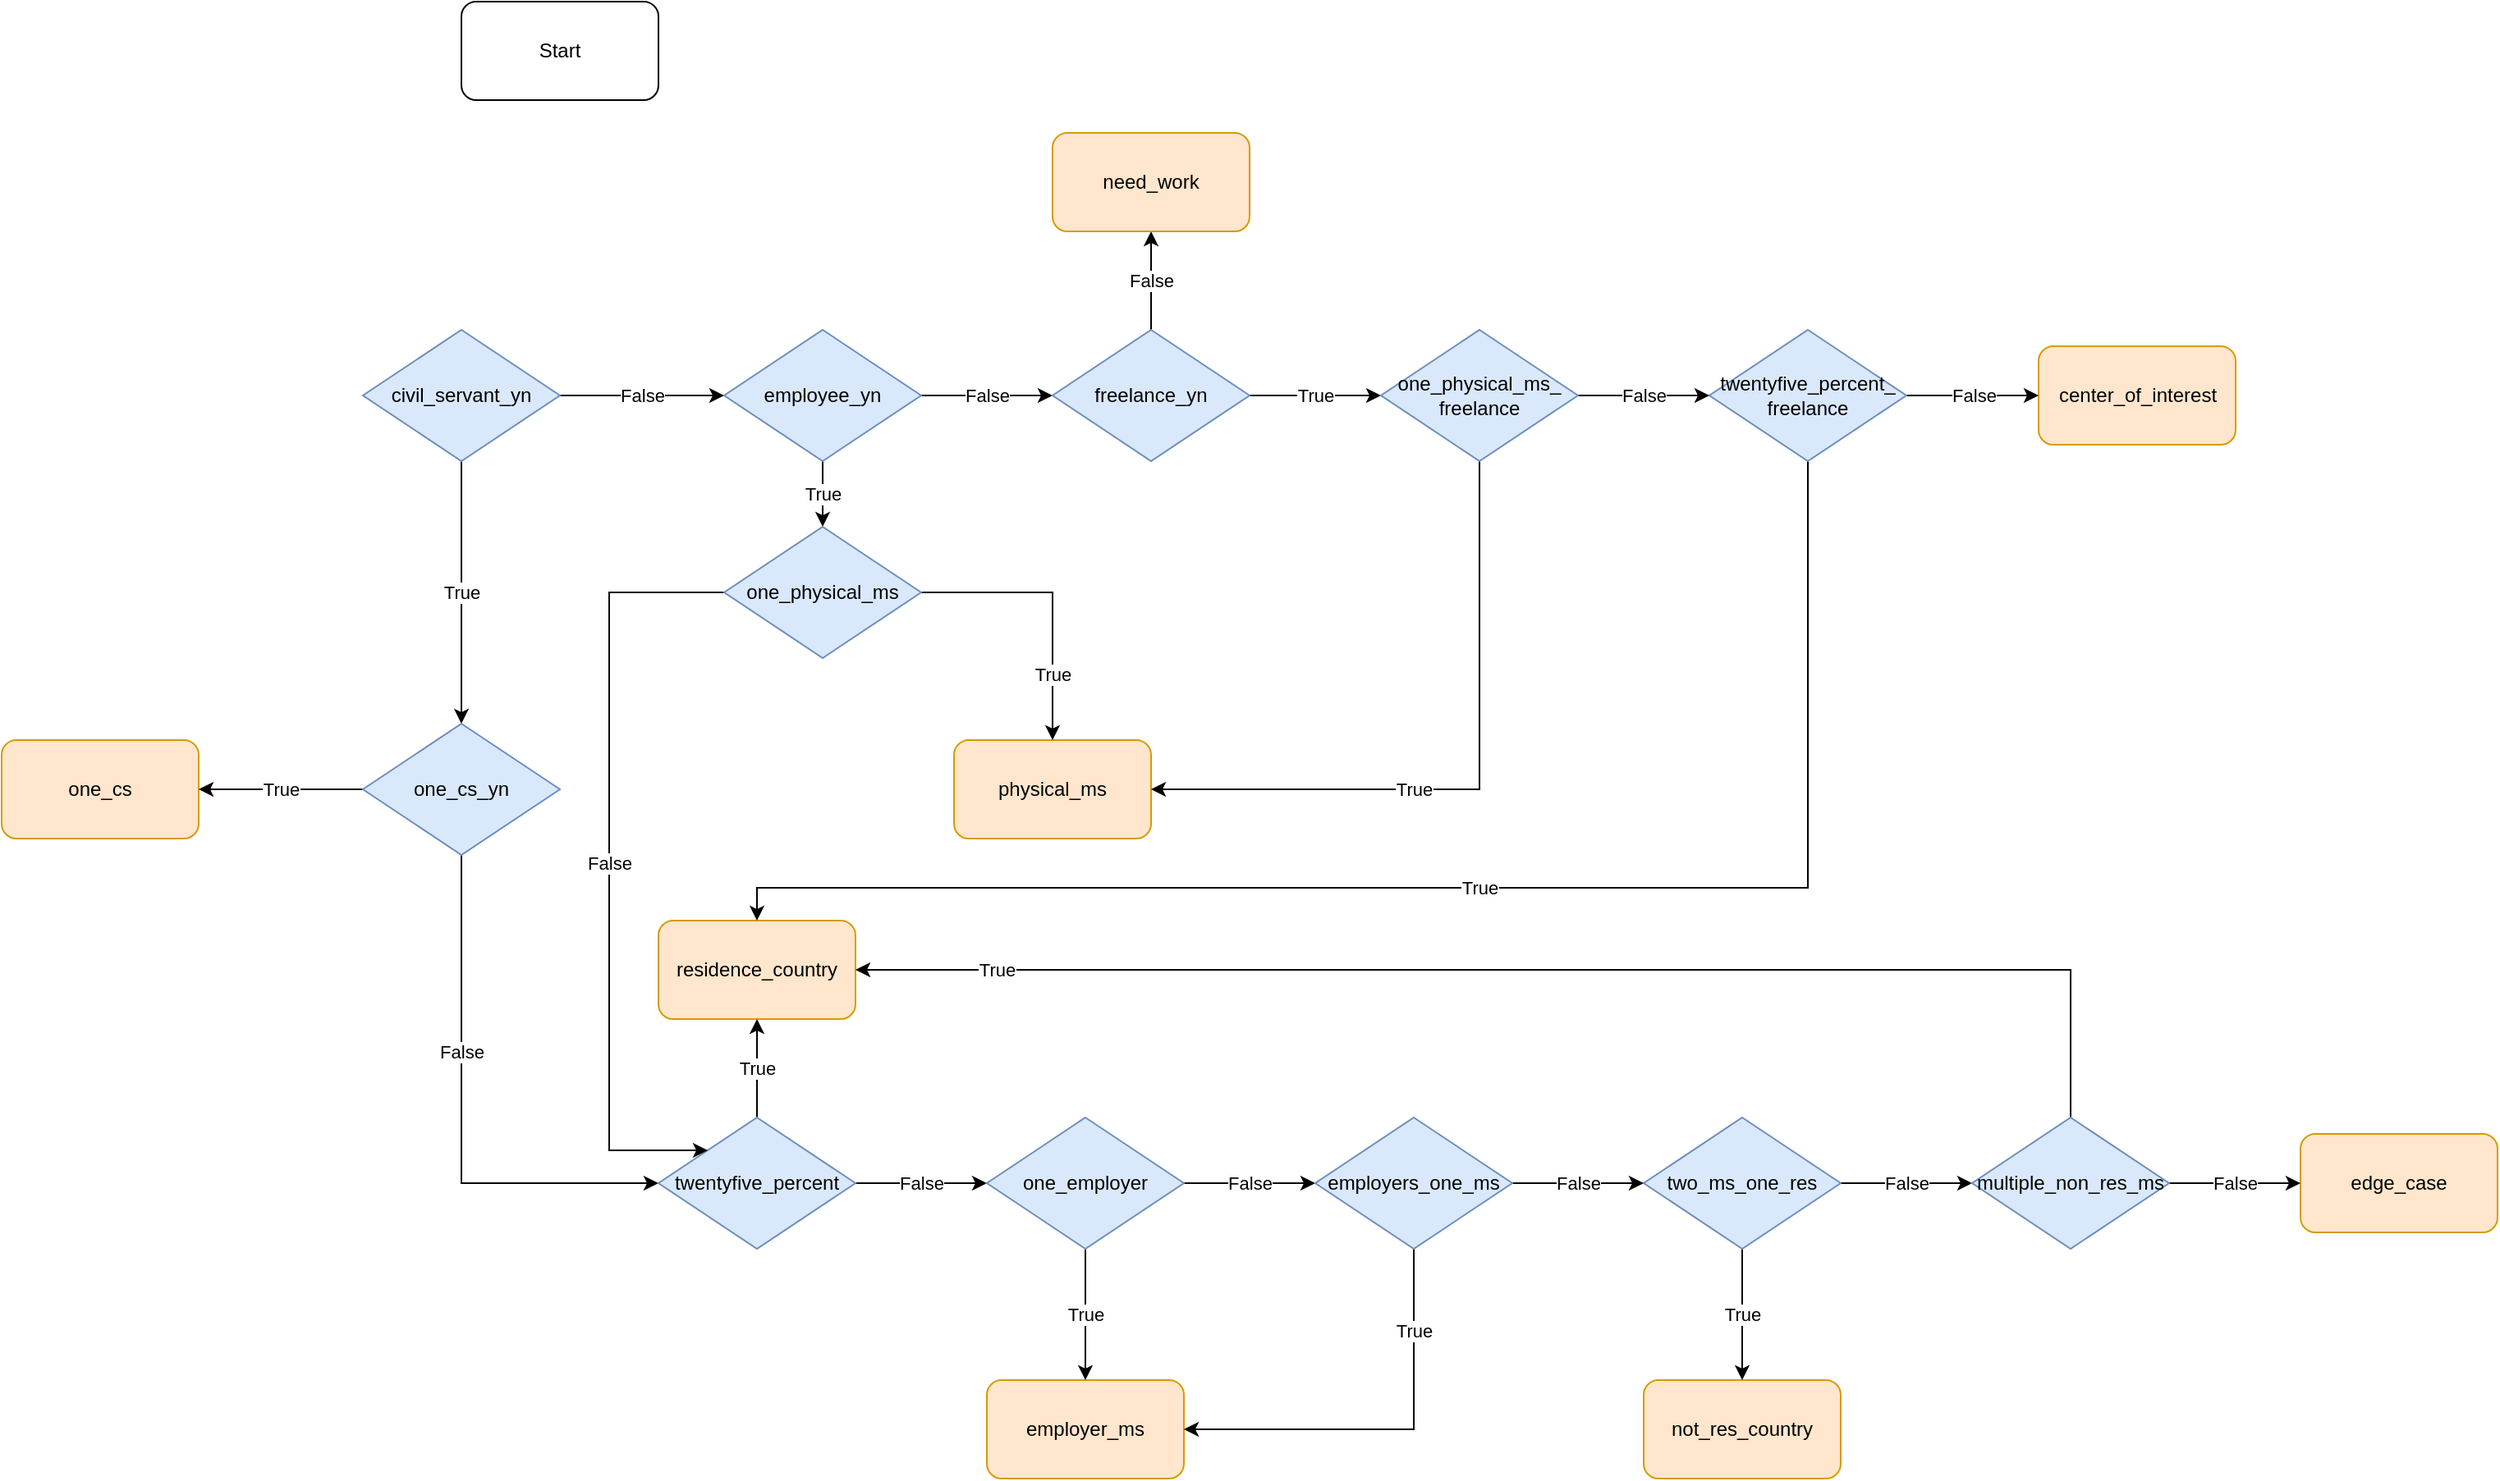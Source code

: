 <mxfile version="17.5.0" type="device" pages="2"><diagram name="from-flowchart" id="PXSerFBD1e0NB2OUvoBE"><mxGraphModel dx="2249" dy="752" grid="1" gridSize="10" guides="1" tooltips="1" connect="1" arrows="1" fold="1" page="1" pageScale="1" pageWidth="827" pageHeight="1169" math="0" shadow="0"><root><mxCell id="OwIr1P41YtQES8FQrSxX-0"/><mxCell id="OwIr1P41YtQES8FQrSxX-1" parent="OwIr1P41YtQES8FQrSxX-0"/><mxCell id="OwIr1P41YtQES8FQrSxX-2" value="Start" style="rounded=1;whiteSpace=wrap;html=1;" parent="OwIr1P41YtQES8FQrSxX-1" vertex="1"><mxGeometry x="160" y="80" width="120" height="60" as="geometry"/></mxCell><mxCell id="OwIr1P41YtQES8FQrSxX-3" value="False" style="edgeStyle=orthogonalEdgeStyle;rounded=0;orthogonalLoop=1;jettySize=auto;html=1;" parent="OwIr1P41YtQES8FQrSxX-1" source="OwIr1P41YtQES8FQrSxX-4" target="OwIr1P41YtQES8FQrSxX-6" edge="1"><mxGeometry relative="1" as="geometry"/></mxCell><mxCell id="J-RzPToKZ0oS1feDa7iX-17" value="True" style="edgeStyle=orthogonalEdgeStyle;rounded=0;orthogonalLoop=1;jettySize=auto;html=1;" parent="OwIr1P41YtQES8FQrSxX-1" source="OwIr1P41YtQES8FQrSxX-4" target="OwIr1P41YtQES8FQrSxX-16" edge="1"><mxGeometry relative="1" as="geometry"/></mxCell><mxCell id="OwIr1P41YtQES8FQrSxX-4" value="&lt;span class=&quot;pl-s&quot;&gt;civil_servant_yn&lt;/span&gt;" style="rhombus;whiteSpace=wrap;html=1;fillColor=#dae8fc;strokeColor=#6c8ebf;" parent="OwIr1P41YtQES8FQrSxX-1" vertex="1"><mxGeometry x="100" y="280" width="120" height="80" as="geometry"/></mxCell><mxCell id="OwIr1P41YtQES8FQrSxX-5" value="False" style="edgeStyle=orthogonalEdgeStyle;rounded=0;orthogonalLoop=1;jettySize=auto;html=1;" parent="OwIr1P41YtQES8FQrSxX-1" source="OwIr1P41YtQES8FQrSxX-6" target="OwIr1P41YtQES8FQrSxX-7" edge="1"><mxGeometry relative="1" as="geometry"/></mxCell><mxCell id="J-RzPToKZ0oS1feDa7iX-18" value="True" style="edgeStyle=orthogonalEdgeStyle;rounded=0;orthogonalLoop=1;jettySize=auto;html=1;" parent="OwIr1P41YtQES8FQrSxX-1" source="OwIr1P41YtQES8FQrSxX-6" target="J-RzPToKZ0oS1feDa7iX-0" edge="1"><mxGeometry relative="1" as="geometry"/></mxCell><mxCell id="OwIr1P41YtQES8FQrSxX-6" value="&lt;span class=&quot;pl-s&quot;&gt;employee_yn&lt;/span&gt;" style="rhombus;whiteSpace=wrap;html=1;fillColor=#dae8fc;strokeColor=#6c8ebf;" parent="OwIr1P41YtQES8FQrSxX-1" vertex="1"><mxGeometry x="320" y="280" width="120" height="80" as="geometry"/></mxCell><mxCell id="J-RzPToKZ0oS1feDa7iX-21" value="True" style="edgeStyle=orthogonalEdgeStyle;rounded=0;orthogonalLoop=1;jettySize=auto;html=1;" parent="OwIr1P41YtQES8FQrSxX-1" source="OwIr1P41YtQES8FQrSxX-7" target="OwIr1P41YtQES8FQrSxX-23" edge="1"><mxGeometry relative="1" as="geometry"/></mxCell><mxCell id="J-RzPToKZ0oS1feDa7iX-25" value="False" style="edgeStyle=orthogonalEdgeStyle;rounded=0;orthogonalLoop=1;jettySize=auto;html=1;" parent="OwIr1P41YtQES8FQrSxX-1" source="OwIr1P41YtQES8FQrSxX-7" target="OwIr1P41YtQES8FQrSxX-13" edge="1"><mxGeometry relative="1" as="geometry"/></mxCell><mxCell id="OwIr1P41YtQES8FQrSxX-7" value="&lt;span class=&quot;pl-s&quot;&gt;freelance_yn&lt;/span&gt;" style="rhombus;whiteSpace=wrap;html=1;fillColor=#dae8fc;strokeColor=#6c8ebf;" parent="OwIr1P41YtQES8FQrSxX-1" vertex="1"><mxGeometry x="520" y="280" width="120" height="80" as="geometry"/></mxCell><mxCell id="OwIr1P41YtQES8FQrSxX-8" value="&lt;div&gt;&lt;span&gt;one_cs&lt;/span&gt;&lt;/div&gt;" style="rounded=1;whiteSpace=wrap;html=1;fillColor=#ffe6cc;strokeColor=#d79b00;fontStyle=0" parent="OwIr1P41YtQES8FQrSxX-1" vertex="1"><mxGeometry x="-120" y="530" width="120" height="60" as="geometry"/></mxCell><mxCell id="OwIr1P41YtQES8FQrSxX-9" value="&lt;div&gt;&lt;span&gt;residence_country&lt;/span&gt;&lt;/div&gt;" style="rounded=1;whiteSpace=wrap;html=1;fillColor=#ffe6cc;strokeColor=#d79b00;fontStyle=0" parent="OwIr1P41YtQES8FQrSxX-1" vertex="1"><mxGeometry x="280" y="640" width="120" height="60" as="geometry"/></mxCell><mxCell id="OwIr1P41YtQES8FQrSxX-10" value="physical_ms" style="rounded=1;whiteSpace=wrap;html=1;fillColor=#ffe6cc;strokeColor=#d79b00;fontStyle=0" parent="OwIr1P41YtQES8FQrSxX-1" vertex="1"><mxGeometry x="460" y="530" width="120" height="60" as="geometry"/></mxCell><mxCell id="OwIr1P41YtQES8FQrSxX-11" value="&lt;div&gt;&lt;span&gt;employer_ms&lt;/span&gt;&lt;/div&gt;" style="rounded=1;whiteSpace=wrap;html=1;fillColor=#ffe6cc;strokeColor=#d79b00;fontStyle=0" parent="OwIr1P41YtQES8FQrSxX-1" vertex="1"><mxGeometry x="480" y="920" width="120" height="60" as="geometry"/></mxCell><mxCell id="OwIr1P41YtQES8FQrSxX-12" value="edge_case" style="rounded=1;whiteSpace=wrap;html=1;fillColor=#ffe6cc;strokeColor=#d79b00;fontStyle=0" parent="OwIr1P41YtQES8FQrSxX-1" vertex="1"><mxGeometry x="1280" y="770" width="120" height="60" as="geometry"/></mxCell><mxCell id="OwIr1P41YtQES8FQrSxX-13" value="need_work" style="rounded=1;whiteSpace=wrap;html=1;fillColor=#ffe6cc;strokeColor=#d79b00;fontStyle=0" parent="OwIr1P41YtQES8FQrSxX-1" vertex="1"><mxGeometry x="520" y="160" width="120" height="60" as="geometry"/></mxCell><mxCell id="OwIr1P41YtQES8FQrSxX-14" value="not_res_country" style="rounded=1;whiteSpace=wrap;html=1;fillColor=#ffe6cc;strokeColor=#d79b00;fontStyle=0" parent="OwIr1P41YtQES8FQrSxX-1" vertex="1"><mxGeometry x="880" y="920" width="120" height="60" as="geometry"/></mxCell><mxCell id="OwIr1P41YtQES8FQrSxX-15" value="center_of_interest" style="rounded=1;whiteSpace=wrap;html=1;fillColor=#ffe6cc;strokeColor=#d79b00;fontStyle=0" parent="OwIr1P41YtQES8FQrSxX-1" vertex="1"><mxGeometry x="1120.5" y="290" width="120" height="60" as="geometry"/></mxCell><mxCell id="J-RzPToKZ0oS1feDa7iX-15" value="True" style="edgeStyle=orthogonalEdgeStyle;rounded=0;orthogonalLoop=1;jettySize=auto;html=1;" parent="OwIr1P41YtQES8FQrSxX-1" source="OwIr1P41YtQES8FQrSxX-16" target="OwIr1P41YtQES8FQrSxX-8" edge="1"><mxGeometry relative="1" as="geometry"/></mxCell><mxCell id="J-RzPToKZ0oS1feDa7iX-16" value="False" style="edgeStyle=orthogonalEdgeStyle;rounded=0;orthogonalLoop=1;jettySize=auto;html=1;" parent="OwIr1P41YtQES8FQrSxX-1" source="OwIr1P41YtQES8FQrSxX-16" target="OwIr1P41YtQES8FQrSxX-19" edge="1"><mxGeometry x="-0.25" relative="1" as="geometry"><Array as="points"><mxPoint x="160" y="800"/></Array><mxPoint as="offset"/></mxGeometry></mxCell><mxCell id="OwIr1P41YtQES8FQrSxX-16" value="&lt;span class=&quot;pl-s&quot;&gt;one_cs_yn&lt;/span&gt;" style="rhombus;whiteSpace=wrap;html=1;fillColor=#dae8fc;strokeColor=#6c8ebf;" parent="OwIr1P41YtQES8FQrSxX-1" vertex="1"><mxGeometry x="100" y="520" width="120" height="80" as="geometry"/></mxCell><mxCell id="J-RzPToKZ0oS1feDa7iX-8" value="True" style="edgeStyle=orthogonalEdgeStyle;rounded=0;orthogonalLoop=1;jettySize=auto;html=1;" parent="OwIr1P41YtQES8FQrSxX-1" source="OwIr1P41YtQES8FQrSxX-17" target="OwIr1P41YtQES8FQrSxX-14" edge="1"><mxGeometry relative="1" as="geometry"/></mxCell><mxCell id="J-RzPToKZ0oS1feDa7iX-10" value="False" style="edgeStyle=orthogonalEdgeStyle;rounded=0;orthogonalLoop=1;jettySize=auto;html=1;" parent="OwIr1P41YtQES8FQrSxX-1" source="OwIr1P41YtQES8FQrSxX-17" target="J-RzPToKZ0oS1feDa7iX-1" edge="1"><mxGeometry relative="1" as="geometry"/></mxCell><mxCell id="OwIr1P41YtQES8FQrSxX-17" value="&lt;span class=&quot;pl-s&quot;&gt;two_ms_one_res&lt;/span&gt;" style="rhombus;whiteSpace=wrap;html=1;fillColor=#dae8fc;strokeColor=#6c8ebf;" parent="OwIr1P41YtQES8FQrSxX-1" vertex="1"><mxGeometry x="880" y="760" width="120" height="80" as="geometry"/></mxCell><mxCell id="J-RzPToKZ0oS1feDa7iX-3" value="True" style="edgeStyle=orthogonalEdgeStyle;rounded=0;orthogonalLoop=1;jettySize=auto;html=1;" parent="OwIr1P41YtQES8FQrSxX-1" source="OwIr1P41YtQES8FQrSxX-19" target="OwIr1P41YtQES8FQrSxX-9" edge="1"><mxGeometry relative="1" as="geometry"/></mxCell><mxCell id="J-RzPToKZ0oS1feDa7iX-4" value="False" style="edgeStyle=orthogonalEdgeStyle;rounded=0;orthogonalLoop=1;jettySize=auto;html=1;" parent="OwIr1P41YtQES8FQrSxX-1" source="OwIr1P41YtQES8FQrSxX-19" target="OwIr1P41YtQES8FQrSxX-21" edge="1"><mxGeometry relative="1" as="geometry"/></mxCell><mxCell id="OwIr1P41YtQES8FQrSxX-19" value="&lt;span class=&quot;pl-s&quot;&gt;twentyfive_percent&lt;/span&gt;" style="rhombus;whiteSpace=wrap;html=1;fillColor=#dae8fc;strokeColor=#6c8ebf;" parent="OwIr1P41YtQES8FQrSxX-1" vertex="1"><mxGeometry x="280" y="760" width="120" height="80" as="geometry"/></mxCell><mxCell id="J-RzPToKZ0oS1feDa7iX-24" value="True" style="edgeStyle=orthogonalEdgeStyle;rounded=0;orthogonalLoop=1;jettySize=auto;html=1;" parent="OwIr1P41YtQES8FQrSxX-1" source="OwIr1P41YtQES8FQrSxX-20" target="OwIr1P41YtQES8FQrSxX-9" edge="1"><mxGeometry relative="1" as="geometry"><Array as="points"><mxPoint x="980" y="620"/><mxPoint x="340" y="620"/></Array></mxGeometry></mxCell><mxCell id="J-RzPToKZ0oS1feDa7iX-26" value="False" style="edgeStyle=orthogonalEdgeStyle;rounded=0;orthogonalLoop=1;jettySize=auto;html=1;" parent="OwIr1P41YtQES8FQrSxX-1" source="OwIr1P41YtQES8FQrSxX-20" target="OwIr1P41YtQES8FQrSxX-15" edge="1"><mxGeometry relative="1" as="geometry"/></mxCell><mxCell id="OwIr1P41YtQES8FQrSxX-20" value="&lt;div&gt;&lt;span class=&quot;pl-s&quot;&gt;twentyfive_percent_&lt;/span&gt;&lt;/div&gt;&lt;div&gt;&lt;span class=&quot;pl-s&quot;&gt;freelance&lt;/span&gt;&lt;/div&gt;" style="rhombus;whiteSpace=wrap;html=1;fillColor=#dae8fc;strokeColor=#6c8ebf;" parent="OwIr1P41YtQES8FQrSxX-1" vertex="1"><mxGeometry x="920" y="280" width="120" height="80" as="geometry"/></mxCell><mxCell id="J-RzPToKZ0oS1feDa7iX-5" value="True" style="edgeStyle=orthogonalEdgeStyle;rounded=0;orthogonalLoop=1;jettySize=auto;html=1;" parent="OwIr1P41YtQES8FQrSxX-1" source="OwIr1P41YtQES8FQrSxX-21" target="OwIr1P41YtQES8FQrSxX-11" edge="1"><mxGeometry relative="1" as="geometry"/></mxCell><mxCell id="J-RzPToKZ0oS1feDa7iX-6" value="False" style="edgeStyle=orthogonalEdgeStyle;rounded=0;orthogonalLoop=1;jettySize=auto;html=1;" parent="OwIr1P41YtQES8FQrSxX-1" source="OwIr1P41YtQES8FQrSxX-21" target="OwIr1P41YtQES8FQrSxX-22" edge="1"><mxGeometry relative="1" as="geometry"/></mxCell><mxCell id="OwIr1P41YtQES8FQrSxX-21" value="&lt;span class=&quot;pl-s&quot;&gt;one_employer&lt;/span&gt;" style="rhombus;whiteSpace=wrap;html=1;fillColor=#dae8fc;strokeColor=#6c8ebf;" parent="OwIr1P41YtQES8FQrSxX-1" vertex="1"><mxGeometry x="480" y="760" width="120" height="80" as="geometry"/></mxCell><mxCell id="J-RzPToKZ0oS1feDa7iX-7" value="True" style="edgeStyle=orthogonalEdgeStyle;rounded=0;orthogonalLoop=1;jettySize=auto;html=1;" parent="OwIr1P41YtQES8FQrSxX-1" source="OwIr1P41YtQES8FQrSxX-22" target="OwIr1P41YtQES8FQrSxX-11" edge="1"><mxGeometry x="-0.6" relative="1" as="geometry"><Array as="points"><mxPoint x="740" y="950"/></Array><mxPoint as="offset"/></mxGeometry></mxCell><mxCell id="J-RzPToKZ0oS1feDa7iX-9" value="False" style="edgeStyle=orthogonalEdgeStyle;rounded=0;orthogonalLoop=1;jettySize=auto;html=1;" parent="OwIr1P41YtQES8FQrSxX-1" source="OwIr1P41YtQES8FQrSxX-22" target="OwIr1P41YtQES8FQrSxX-17" edge="1"><mxGeometry relative="1" as="geometry"/></mxCell><mxCell id="OwIr1P41YtQES8FQrSxX-22" value="&lt;span class=&quot;pl-s&quot;&gt;employers_one_ms&lt;/span&gt;" style="rhombus;whiteSpace=wrap;html=1;fillColor=#dae8fc;strokeColor=#6c8ebf;" parent="OwIr1P41YtQES8FQrSxX-1" vertex="1"><mxGeometry x="680" y="760" width="120" height="80" as="geometry"/></mxCell><mxCell id="J-RzPToKZ0oS1feDa7iX-22" value="True" style="edgeStyle=orthogonalEdgeStyle;rounded=0;orthogonalLoop=1;jettySize=auto;html=1;" parent="OwIr1P41YtQES8FQrSxX-1" source="OwIr1P41YtQES8FQrSxX-23" target="OwIr1P41YtQES8FQrSxX-10" edge="1"><mxGeometry x="0.2" relative="1" as="geometry"><Array as="points"><mxPoint x="780" y="560"/></Array><mxPoint as="offset"/></mxGeometry></mxCell><mxCell id="J-RzPToKZ0oS1feDa7iX-23" value="False" style="edgeStyle=orthogonalEdgeStyle;rounded=0;orthogonalLoop=1;jettySize=auto;html=1;" parent="OwIr1P41YtQES8FQrSxX-1" source="OwIr1P41YtQES8FQrSxX-23" target="OwIr1P41YtQES8FQrSxX-20" edge="1"><mxGeometry relative="1" as="geometry"/></mxCell><mxCell id="OwIr1P41YtQES8FQrSxX-23" value="&lt;div&gt;&lt;span class=&quot;pl-s&quot;&gt;one_physical_ms_&lt;/span&gt;&lt;/div&gt;&lt;div&gt;&lt;span class=&quot;pl-s&quot;&gt;freelance&lt;/span&gt;&lt;/div&gt;" style="rhombus;whiteSpace=wrap;html=1;fillColor=#dae8fc;strokeColor=#6c8ebf;" parent="OwIr1P41YtQES8FQrSxX-1" vertex="1"><mxGeometry x="720" y="280" width="120" height="80" as="geometry"/></mxCell><mxCell id="J-RzPToKZ0oS1feDa7iX-19" value="True" style="edgeStyle=orthogonalEdgeStyle;rounded=0;orthogonalLoop=1;jettySize=auto;html=1;" parent="OwIr1P41YtQES8FQrSxX-1" source="J-RzPToKZ0oS1feDa7iX-0" target="OwIr1P41YtQES8FQrSxX-10" edge="1"><mxGeometry x="0.529" relative="1" as="geometry"><mxPoint as="offset"/></mxGeometry></mxCell><mxCell id="J-RzPToKZ0oS1feDa7iX-20" value="False" style="edgeStyle=orthogonalEdgeStyle;rounded=0;orthogonalLoop=1;jettySize=auto;html=1;" parent="OwIr1P41YtQES8FQrSxX-1" source="J-RzPToKZ0oS1feDa7iX-0" target="OwIr1P41YtQES8FQrSxX-19" edge="1"><mxGeometry relative="1" as="geometry"><Array as="points"><mxPoint x="250" y="440"/><mxPoint x="250" y="780"/></Array></mxGeometry></mxCell><mxCell id="J-RzPToKZ0oS1feDa7iX-0" value="&lt;span class=&quot;pl-s&quot;&gt;one_physical_ms&lt;/span&gt;" style="rhombus;whiteSpace=wrap;html=1;fillColor=#dae8fc;strokeColor=#6c8ebf;" parent="OwIr1P41YtQES8FQrSxX-1" vertex="1"><mxGeometry x="320" y="400" width="120" height="80" as="geometry"/></mxCell><mxCell id="J-RzPToKZ0oS1feDa7iX-11" value="True" style="edgeStyle=orthogonalEdgeStyle;rounded=0;orthogonalLoop=1;jettySize=auto;html=1;" parent="OwIr1P41YtQES8FQrSxX-1" source="J-RzPToKZ0oS1feDa7iX-1" target="OwIr1P41YtQES8FQrSxX-9" edge="1"><mxGeometry x="0.793" relative="1" as="geometry"><Array as="points"><mxPoint x="1140" y="670"/></Array><mxPoint as="offset"/></mxGeometry></mxCell><mxCell id="J-RzPToKZ0oS1feDa7iX-13" value="False" style="edgeStyle=orthogonalEdgeStyle;rounded=0;orthogonalLoop=1;jettySize=auto;html=1;" parent="OwIr1P41YtQES8FQrSxX-1" source="J-RzPToKZ0oS1feDa7iX-1" target="OwIr1P41YtQES8FQrSxX-12" edge="1"><mxGeometry relative="1" as="geometry"/></mxCell><mxCell id="J-RzPToKZ0oS1feDa7iX-1" value="&lt;span class=&quot;pl-s&quot;&gt;multiple_non_res_ms&lt;/span&gt;" style="rhombus;whiteSpace=wrap;html=1;fillColor=#dae8fc;strokeColor=#6c8ebf;" parent="OwIr1P41YtQES8FQrSxX-1" vertex="1"><mxGeometry x="1080" y="760" width="120" height="80" as="geometry"/></mxCell></root></mxGraphModel></diagram><diagram name="from-docassemble" id="D47YKKU07xBGnzhUOVTf"><mxGraphModel dx="3015" dy="1157" grid="1" gridSize="10" guides="1" tooltips="1" connect="1" arrows="1" fold="1" page="1" pageScale="1" pageWidth="827" pageHeight="1169" math="0" shadow="0"><root><mxCell id="qvIG656sWC5mQqx-dq0p-0"/><mxCell id="qvIG656sWC5mQqx-dq0p-1" parent="qvIG656sWC5mQqx-dq0p-0"/><mxCell id="2yR17tTlxTOvUef81KuU-0" style="edgeStyle=orthogonalEdgeStyle;rounded=0;orthogonalLoop=1;jettySize=auto;html=1;" parent="qvIG656sWC5mQqx-dq0p-1" source="qvIG656sWC5mQqx-dq0p-2" target="qvIG656sWC5mQqx-dq0p-5" edge="1"><mxGeometry relative="1" as="geometry"/></mxCell><mxCell id="qvIG656sWC5mQqx-dq0p-2" value="Start" style="rounded=1;whiteSpace=wrap;html=1;" parent="qvIG656sWC5mQqx-dq0p-1" vertex="1"><mxGeometry x="100" y="240" width="120" height="60" as="geometry"/></mxCell><mxCell id="qvIG656sWC5mQqx-dq0p-3" value="False" style="edgeStyle=orthogonalEdgeStyle;rounded=0;orthogonalLoop=1;jettySize=auto;html=1;" parent="qvIG656sWC5mQqx-dq0p-1" source="qvIG656sWC5mQqx-dq0p-5" target="qvIG656sWC5mQqx-dq0p-8" edge="1"><mxGeometry relative="1" as="geometry"/></mxCell><mxCell id="qvIG656sWC5mQqx-dq0p-4" value="True" style="edgeStyle=orthogonalEdgeStyle;rounded=0;orthogonalLoop=1;jettySize=auto;html=1;" parent="qvIG656sWC5mQqx-dq0p-1" source="qvIG656sWC5mQqx-dq0p-5" target="qvIG656sWC5mQqx-dq0p-22" edge="1"><mxGeometry relative="1" as="geometry"/></mxCell><mxCell id="qvIG656sWC5mQqx-dq0p-5" value="&lt;span class=&quot;pl-s&quot;&gt;civil_servant_yn&lt;/span&gt;" style="rhombus;whiteSpace=wrap;html=1;fillColor=#dae8fc;strokeColor=#6c8ebf;" parent="qvIG656sWC5mQqx-dq0p-1" vertex="1"><mxGeometry x="100" y="360" width="120" height="80" as="geometry"/></mxCell><mxCell id="qvIG656sWC5mQqx-dq0p-6" value="False" style="edgeStyle=orthogonalEdgeStyle;rounded=0;orthogonalLoop=1;jettySize=auto;html=1;" parent="qvIG656sWC5mQqx-dq0p-1" source="qvIG656sWC5mQqx-dq0p-8" target="qvIG656sWC5mQqx-dq0p-11" edge="1"><mxGeometry relative="1" as="geometry"/></mxCell><mxCell id="qvIG656sWC5mQqx-dq0p-7" value="True" style="edgeStyle=orthogonalEdgeStyle;rounded=0;orthogonalLoop=1;jettySize=auto;html=1;" parent="qvIG656sWC5mQqx-dq0p-1" source="qvIG656sWC5mQqx-dq0p-8" target="qvIG656sWC5mQqx-dq0p-43" edge="1"><mxGeometry relative="1" as="geometry"/></mxCell><mxCell id="qvIG656sWC5mQqx-dq0p-8" value="&lt;span class=&quot;pl-s&quot;&gt;employee_yn&lt;/span&gt;" style="rhombus;whiteSpace=wrap;html=1;fillColor=#dae8fc;strokeColor=#6c8ebf;" parent="qvIG656sWC5mQqx-dq0p-1" vertex="1"><mxGeometry x="280" y="360" width="120" height="80" as="geometry"/></mxCell><mxCell id="qvIG656sWC5mQqx-dq0p-9" value="True" style="edgeStyle=orthogonalEdgeStyle;rounded=0;orthogonalLoop=1;jettySize=auto;html=1;" parent="qvIG656sWC5mQqx-dq0p-1" source="qvIG656sWC5mQqx-dq0p-11" target="qvIG656sWC5mQqx-dq0p-40" edge="1"><mxGeometry relative="1" as="geometry"/></mxCell><mxCell id="qvIG656sWC5mQqx-dq0p-10" value="False" style="edgeStyle=orthogonalEdgeStyle;rounded=0;orthogonalLoop=1;jettySize=auto;html=1;" parent="qvIG656sWC5mQqx-dq0p-1" source="qvIG656sWC5mQqx-dq0p-11" target="qvIG656sWC5mQqx-dq0p-17" edge="1"><mxGeometry relative="1" as="geometry"/></mxCell><mxCell id="qvIG656sWC5mQqx-dq0p-11" value="&lt;span class=&quot;pl-s&quot;&gt;freelance_yn&lt;/span&gt;" style="rhombus;whiteSpace=wrap;html=1;fillColor=#dae8fc;strokeColor=#6c8ebf;" parent="qvIG656sWC5mQqx-dq0p-1" vertex="1"><mxGeometry x="480" y="360" width="120" height="80" as="geometry"/></mxCell><mxCell id="qvIG656sWC5mQqx-dq0p-12" value="&lt;div&gt;&lt;span&gt;one_cs&lt;/span&gt;&lt;/div&gt;" style="rounded=1;whiteSpace=wrap;html=1;fillColor=#e1d5e7;strokeColor=#9673a6;fontStyle=0" parent="qvIG656sWC5mQqx-dq0p-1" vertex="1"><mxGeometry x="-120" y="610" width="120" height="60" as="geometry"/></mxCell><mxCell id="qvIG656sWC5mQqx-dq0p-13" value="&lt;div&gt;&lt;span&gt;residence_country&lt;/span&gt;&lt;/div&gt;" style="rounded=1;whiteSpace=wrap;html=1;fillColor=#e1d5e7;strokeColor=#9673a6;fontStyle=0" parent="qvIG656sWC5mQqx-dq0p-1" vertex="1"><mxGeometry x="480" y="770" width="120" height="60" as="geometry"/></mxCell><mxCell id="qvIG656sWC5mQqx-dq0p-14" value="physical_ms" style="rounded=1;whiteSpace=wrap;html=1;fillColor=#e1d5e7;strokeColor=#9673a6;fontStyle=0" parent="qvIG656sWC5mQqx-dq0p-1" vertex="1"><mxGeometry x="470" y="610" width="120" height="60" as="geometry"/></mxCell><mxCell id="qvIG656sWC5mQqx-dq0p-15" value="&lt;div&gt;&lt;span&gt;employer_ms&lt;/span&gt;&lt;/div&gt;" style="rounded=1;whiteSpace=wrap;html=1;fillColor=#e1d5e7;strokeColor=#9673a6;fontStyle=0" parent="qvIG656sWC5mQqx-dq0p-1" vertex="1"><mxGeometry x="40" y="890" width="120" height="60" as="geometry"/></mxCell><mxCell id="qvIG656sWC5mQqx-dq0p-16" value="edge_case" style="rounded=1;whiteSpace=wrap;html=1;fillColor=#e1d5e7;strokeColor=#9673a6;fontStyle=0" parent="qvIG656sWC5mQqx-dq0p-1" vertex="1"><mxGeometry x="280" y="1360" width="120" height="60" as="geometry"/></mxCell><mxCell id="qvIG656sWC5mQqx-dq0p-17" value="need_work" style="rounded=1;whiteSpace=wrap;html=1;fillColor=#e1d5e7;strokeColor=#9673a6;fontStyle=0" parent="qvIG656sWC5mQqx-dq0p-1" vertex="1"><mxGeometry x="680" y="370" width="120" height="60" as="geometry"/></mxCell><mxCell id="qvIG656sWC5mQqx-dq0p-18" value="not_res_country" style="rounded=1;whiteSpace=wrap;html=1;fillColor=#e1d5e7;strokeColor=#9673a6;fontStyle=0" parent="qvIG656sWC5mQqx-dq0p-1" vertex="1"><mxGeometry x="40" y="1130" width="120" height="60" as="geometry"/></mxCell><mxCell id="qvIG656sWC5mQqx-dq0p-19" value="center_of_interest" style="rounded=1;whiteSpace=wrap;html=1;fillColor=#e1d5e7;strokeColor=#9673a6;fontStyle=0" parent="qvIG656sWC5mQqx-dq0p-1" vertex="1"><mxGeometry x="880" y="490" width="120" height="60" as="geometry"/></mxCell><mxCell id="qvIG656sWC5mQqx-dq0p-20" value="True" style="edgeStyle=orthogonalEdgeStyle;rounded=0;orthogonalLoop=1;jettySize=auto;html=1;" parent="qvIG656sWC5mQqx-dq0p-1" source="qvIG656sWC5mQqx-dq0p-22" target="qvIG656sWC5mQqx-dq0p-12" edge="1"><mxGeometry relative="1" as="geometry"/></mxCell><mxCell id="qvIG656sWC5mQqx-dq0p-21" value="False" style="edgeStyle=orthogonalEdgeStyle;rounded=0;orthogonalLoop=1;jettySize=auto;html=1;" parent="qvIG656sWC5mQqx-dq0p-1" source="qvIG656sWC5mQqx-dq0p-22" target="qvIG656sWC5mQqx-dq0p-28" edge="1"><mxGeometry x="-0.5" relative="1" as="geometry"><Array as="points"><mxPoint x="160" y="800"/></Array><mxPoint as="offset"/></mxGeometry></mxCell><mxCell id="qvIG656sWC5mQqx-dq0p-22" value="&lt;span class=&quot;pl-s&quot;&gt;one_cs_yn&lt;/span&gt;" style="rhombus;whiteSpace=wrap;html=1;fillColor=#dae8fc;strokeColor=#6c8ebf;" parent="qvIG656sWC5mQqx-dq0p-1" vertex="1"><mxGeometry x="100" y="600" width="120" height="80" as="geometry"/></mxCell><mxCell id="qvIG656sWC5mQqx-dq0p-23" value="True" style="edgeStyle=orthogonalEdgeStyle;rounded=0;orthogonalLoop=1;jettySize=auto;html=1;" parent="qvIG656sWC5mQqx-dq0p-1" source="qvIG656sWC5mQqx-dq0p-25" target="qvIG656sWC5mQqx-dq0p-18" edge="1"><mxGeometry relative="1" as="geometry"/></mxCell><mxCell id="qvIG656sWC5mQqx-dq0p-24" value="False" style="edgeStyle=orthogonalEdgeStyle;rounded=0;orthogonalLoop=1;jettySize=auto;html=1;" parent="qvIG656sWC5mQqx-dq0p-1" source="qvIG656sWC5mQqx-dq0p-25" target="qvIG656sWC5mQqx-dq0p-46" edge="1"><mxGeometry relative="1" as="geometry"/></mxCell><mxCell id="qvIG656sWC5mQqx-dq0p-25" value="&lt;span class=&quot;pl-s&quot;&gt;two_ms_one_res&lt;/span&gt;" style="rhombus;whiteSpace=wrap;html=1;fillColor=#dae8fc;strokeColor=#6c8ebf;" parent="qvIG656sWC5mQqx-dq0p-1" vertex="1"><mxGeometry x="280" y="1120" width="120" height="80" as="geometry"/></mxCell><mxCell id="qvIG656sWC5mQqx-dq0p-26" value="True" style="edgeStyle=orthogonalEdgeStyle;rounded=0;orthogonalLoop=1;jettySize=auto;html=1;" parent="qvIG656sWC5mQqx-dq0p-1" source="qvIG656sWC5mQqx-dq0p-28" target="qvIG656sWC5mQqx-dq0p-13" edge="1"><mxGeometry relative="1" as="geometry"/></mxCell><mxCell id="qvIG656sWC5mQqx-dq0p-27" value="False" style="edgeStyle=orthogonalEdgeStyle;rounded=0;orthogonalLoop=1;jettySize=auto;html=1;" parent="qvIG656sWC5mQqx-dq0p-1" source="qvIG656sWC5mQqx-dq0p-28" target="qvIG656sWC5mQqx-dq0p-34" edge="1"><mxGeometry relative="1" as="geometry"/></mxCell><mxCell id="qvIG656sWC5mQqx-dq0p-28" value="&lt;span class=&quot;pl-s&quot;&gt;twentyfive_percent&lt;/span&gt;" style="rhombus;whiteSpace=wrap;html=1;fillColor=#dae8fc;strokeColor=#6c8ebf;" parent="qvIG656sWC5mQqx-dq0p-1" vertex="1"><mxGeometry x="280" y="760" width="120" height="80" as="geometry"/></mxCell><mxCell id="qvIG656sWC5mQqx-dq0p-29" value="True" style="edgeStyle=orthogonalEdgeStyle;rounded=0;orthogonalLoop=1;jettySize=auto;html=1;" parent="qvIG656sWC5mQqx-dq0p-1" source="qvIG656sWC5mQqx-dq0p-31" target="qvIG656sWC5mQqx-dq0p-13" edge="1"><mxGeometry relative="1" as="geometry"><Array as="points"><mxPoint x="740" y="800"/></Array></mxGeometry></mxCell><mxCell id="qvIG656sWC5mQqx-dq0p-30" value="False" style="edgeStyle=orthogonalEdgeStyle;rounded=0;orthogonalLoop=1;jettySize=auto;html=1;" parent="qvIG656sWC5mQqx-dq0p-1" source="qvIG656sWC5mQqx-dq0p-31" target="qvIG656sWC5mQqx-dq0p-19" edge="1"><mxGeometry relative="1" as="geometry"/></mxCell><mxCell id="qvIG656sWC5mQqx-dq0p-31" value="&lt;div&gt;&lt;span class=&quot;pl-s&quot;&gt;twentyfive_percent_&lt;/span&gt;&lt;/div&gt;&lt;div&gt;&lt;span class=&quot;pl-s&quot;&gt;freelance&lt;/span&gt;&lt;/div&gt;" style="rhombus;whiteSpace=wrap;html=1;fillColor=#dae8fc;strokeColor=#6c8ebf;" parent="qvIG656sWC5mQqx-dq0p-1" vertex="1"><mxGeometry x="680" y="480" width="120" height="80" as="geometry"/></mxCell><mxCell id="qvIG656sWC5mQqx-dq0p-32" value="True" style="edgeStyle=orthogonalEdgeStyle;rounded=0;orthogonalLoop=1;jettySize=auto;html=1;" parent="qvIG656sWC5mQqx-dq0p-1" source="qvIG656sWC5mQqx-dq0p-34" target="qvIG656sWC5mQqx-dq0p-15" edge="1"><mxGeometry relative="1" as="geometry"/></mxCell><mxCell id="qvIG656sWC5mQqx-dq0p-33" value="False" style="edgeStyle=orthogonalEdgeStyle;rounded=0;orthogonalLoop=1;jettySize=auto;html=1;" parent="qvIG656sWC5mQqx-dq0p-1" source="qvIG656sWC5mQqx-dq0p-34" target="qvIG656sWC5mQqx-dq0p-37" edge="1"><mxGeometry relative="1" as="geometry"/></mxCell><mxCell id="qvIG656sWC5mQqx-dq0p-34" value="&lt;span class=&quot;pl-s&quot;&gt;one_employer&lt;/span&gt;" style="rhombus;whiteSpace=wrap;html=1;fillColor=#dae8fc;strokeColor=#6c8ebf;" parent="qvIG656sWC5mQqx-dq0p-1" vertex="1"><mxGeometry x="280" y="880" width="120" height="80" as="geometry"/></mxCell><mxCell id="qvIG656sWC5mQqx-dq0p-35" value="True" style="edgeStyle=orthogonalEdgeStyle;rounded=0;orthogonalLoop=1;jettySize=auto;html=1;" parent="qvIG656sWC5mQqx-dq0p-1" source="qvIG656sWC5mQqx-dq0p-37" target="qvIG656sWC5mQqx-dq0p-15" edge="1"><mxGeometry x="-0.6" relative="1" as="geometry"><Array as="points"><mxPoint x="100" y="1040"/></Array><mxPoint as="offset"/></mxGeometry></mxCell><mxCell id="qvIG656sWC5mQqx-dq0p-36" value="False" style="edgeStyle=orthogonalEdgeStyle;rounded=0;orthogonalLoop=1;jettySize=auto;html=1;" parent="qvIG656sWC5mQqx-dq0p-1" source="qvIG656sWC5mQqx-dq0p-37" target="qvIG656sWC5mQqx-dq0p-25" edge="1"><mxGeometry relative="1" as="geometry"/></mxCell><mxCell id="qvIG656sWC5mQqx-dq0p-37" value="&lt;span class=&quot;pl-s&quot;&gt;employers_one_ms&lt;/span&gt;" style="rhombus;whiteSpace=wrap;html=1;fillColor=#dae8fc;strokeColor=#6c8ebf;" parent="qvIG656sWC5mQqx-dq0p-1" vertex="1"><mxGeometry x="280" y="1000" width="120" height="80" as="geometry"/></mxCell><mxCell id="qvIG656sWC5mQqx-dq0p-38" value="True" style="edgeStyle=orthogonalEdgeStyle;rounded=0;orthogonalLoop=1;jettySize=auto;html=1;" parent="qvIG656sWC5mQqx-dq0p-1" source="qvIG656sWC5mQqx-dq0p-40" target="qvIG656sWC5mQqx-dq0p-14" edge="1"><mxGeometry x="0.2" relative="1" as="geometry"><Array as="points"><mxPoint x="540" y="590"/><mxPoint x="540" y="590"/></Array><mxPoint as="offset"/></mxGeometry></mxCell><mxCell id="qvIG656sWC5mQqx-dq0p-39" value="False" style="edgeStyle=orthogonalEdgeStyle;rounded=0;orthogonalLoop=1;jettySize=auto;html=1;" parent="qvIG656sWC5mQqx-dq0p-1" source="qvIG656sWC5mQqx-dq0p-40" target="qvIG656sWC5mQqx-dq0p-31" edge="1"><mxGeometry relative="1" as="geometry"/></mxCell><mxCell id="qvIG656sWC5mQqx-dq0p-40" value="&lt;div&gt;&lt;span class=&quot;pl-s&quot;&gt;one_physical_ms_&lt;/span&gt;&lt;/div&gt;&lt;div&gt;&lt;span class=&quot;pl-s&quot;&gt;freelance&lt;/span&gt;&lt;/div&gt;" style="rhombus;whiteSpace=wrap;html=1;fillColor=#dae8fc;strokeColor=#6c8ebf;" parent="qvIG656sWC5mQqx-dq0p-1" vertex="1"><mxGeometry x="480" y="480" width="120" height="80" as="geometry"/></mxCell><mxCell id="qvIG656sWC5mQqx-dq0p-41" value="True" style="edgeStyle=orthogonalEdgeStyle;rounded=0;orthogonalLoop=1;jettySize=auto;html=1;" parent="qvIG656sWC5mQqx-dq0p-1" source="qvIG656sWC5mQqx-dq0p-43" target="qvIG656sWC5mQqx-dq0p-14" edge="1"><mxGeometry x="0.529" relative="1" as="geometry"><mxPoint as="offset"/></mxGeometry></mxCell><mxCell id="qvIG656sWC5mQqx-dq0p-42" value="False" style="edgeStyle=orthogonalEdgeStyle;rounded=0;orthogonalLoop=1;jettySize=auto;html=1;" parent="qvIG656sWC5mQqx-dq0p-1" source="qvIG656sWC5mQqx-dq0p-43" target="qvIG656sWC5mQqx-dq0p-28" edge="1"><mxGeometry x="0.375" relative="1" as="geometry"><Array as="points"><mxPoint x="340" y="670"/><mxPoint x="340" y="670"/></Array><mxPoint as="offset"/></mxGeometry></mxCell><mxCell id="qvIG656sWC5mQqx-dq0p-43" value="&lt;span class=&quot;pl-s&quot;&gt;one_physical_ms&lt;/span&gt;" style="rhombus;whiteSpace=wrap;html=1;fillColor=#dae8fc;strokeColor=#6c8ebf;" parent="qvIG656sWC5mQqx-dq0p-1" vertex="1"><mxGeometry x="280" y="600" width="120" height="80" as="geometry"/></mxCell><mxCell id="qvIG656sWC5mQqx-dq0p-44" value="True" style="edgeStyle=orthogonalEdgeStyle;rounded=0;orthogonalLoop=1;jettySize=auto;html=1;" parent="qvIG656sWC5mQqx-dq0p-1" source="qvIG656sWC5mQqx-dq0p-46" target="qvIG656sWC5mQqx-dq0p-13" edge="1"><mxGeometry x="-0.143" relative="1" as="geometry"><Array as="points"><mxPoint x="550" y="1280"/></Array><mxPoint as="offset"/></mxGeometry></mxCell><mxCell id="qvIG656sWC5mQqx-dq0p-45" value="False" style="edgeStyle=orthogonalEdgeStyle;rounded=0;orthogonalLoop=1;jettySize=auto;html=1;" parent="qvIG656sWC5mQqx-dq0p-1" source="qvIG656sWC5mQqx-dq0p-46" target="qvIG656sWC5mQqx-dq0p-16" edge="1"><mxGeometry relative="1" as="geometry"/></mxCell><mxCell id="qvIG656sWC5mQqx-dq0p-46" value="&lt;span class=&quot;pl-s&quot;&gt;multiple_non_res_ms&lt;/span&gt;" style="rhombus;whiteSpace=wrap;html=1;fillColor=#dae8fc;strokeColor=#6c8ebf;" parent="qvIG656sWC5mQqx-dq0p-1" vertex="1"><mxGeometry x="280" y="1240" width="120" height="80" as="geometry"/></mxCell></root></mxGraphModel></diagram></mxfile>